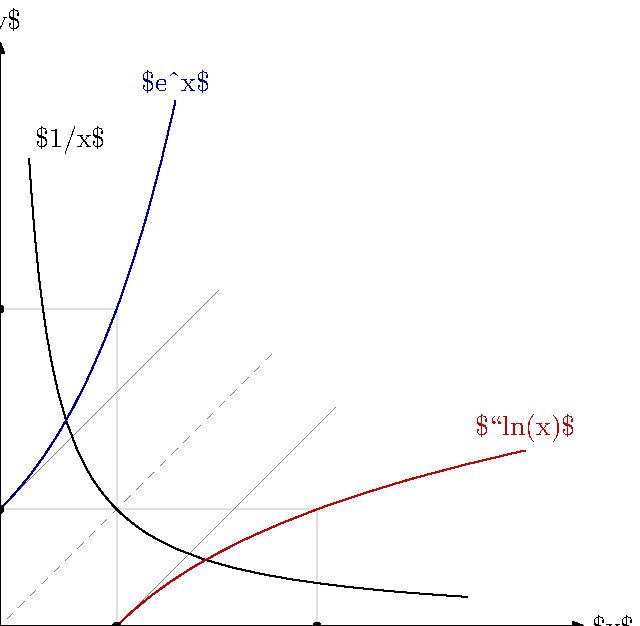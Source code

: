 \documentclass[border=5mm]{standalone}
\usepackage{luamplib}
\begin{document}
\mplibtextextlabel{enable}
\begin{mplibcode}
beginfig(1);
numeric u; u = 42;

path xx, yy;
xx = (-3u, 0) -- (5u, 0);
yy = xx rotated 90;

path ee, ll, nn;
numeric minx, maxx, s;
minx = -3;  maxx = 1/256 mlog(4.5); s = 1/4;
ee = (for x = minx step s until maxx - s: 
    (x, mexp(256x)){1, mexp(256x)} ... 
endfor (maxx, mexp(256 maxx)){1, mexp(256 maxx)}) scaled u;
ll = ee reflectedabout(origin, dir 45);    
nn = (for x=1 step s until 4-s: (x, 1/x) ... endfor (4, 1/4)) scaled u;
nn := reverse nn reflectedabout(origin, dir 45) & nn;

draw unitsquare xscaled mexp(256) scaled u withcolor 7/8;
draw unitsquare yscaled mexp(256) scaled u withcolor 7/8;

path T[];
numeric p; p = directiontime dir 45 of ee; 
T1 = (precontrol p of ee -- postcontrol p of ee) shifted - point p of ee scaled 1/2 u shifted point p of ee;
T2 = (precontrol p of ll -- postcontrol p of ll) shifted - point p of ll scaled 1/2 u shifted point p of ll;
drawoptions(withpen pencircle scaled 1/4 withcolor 1/2);
draw T1; draw T2; draw interpath(1/2, T1, T2) dashed evenly;
drawoptions();

draw nn; label.urt("$1/x$", point 0 of nn);
draw ee withcolor 2/3 blue; label.top("$e^x$", point infinity of ee) withcolor 2/3 blue;
draw ll withcolor 3/4 red; label.top("$\ln(x)$", point infinity of ll) withcolor 3/4 red;
drawarrow xx; label.rt("$x$", point 1 of xx);
drawarrow yy; label.top("$y$", point 1 of yy);

dotlabel.lft("$e$", (0, mexp(256) * u));
dotlabel.bot("$e$", (mexp(256) * u, 0));
dotlabel.ulft("$1$", (0, u));
dotlabel.lrt("$1$", (u, 0));


endfig;
\end{mplibcode}
\end{document}

